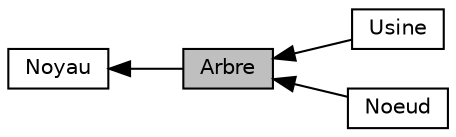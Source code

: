 digraph "Arbre"
{
  edge [fontname="Helvetica",fontsize="10",labelfontname="Helvetica",labelfontsize="10"];
  node [fontname="Helvetica",fontsize="10",shape=record];
  rankdir=LR;
  Node1 [label="Noyau",height=0.2,width=0.4,color="black", fillcolor="white", style="filled",URL="$d2/d3a/group___noyau.html"];
  Node3 [label="Usine",height=0.2,width=0.4,color="black", fillcolor="white", style="filled",URL="$d1/d80/group___usine.html"];
  Node2 [label="Noeud",height=0.2,width=0.4,color="black", fillcolor="white", style="filled",URL="$d9/de7/group___noeud.html"];
  Node0 [label="Arbre",height=0.2,width=0.4,color="black", fillcolor="grey75", style="filled", fontcolor="black"];
  Node1->Node0 [shape=plaintext, dir="back", style="solid"];
  Node0->Node2 [shape=plaintext, dir="back", style="solid"];
  Node0->Node3 [shape=plaintext, dir="back", style="solid"];
}
